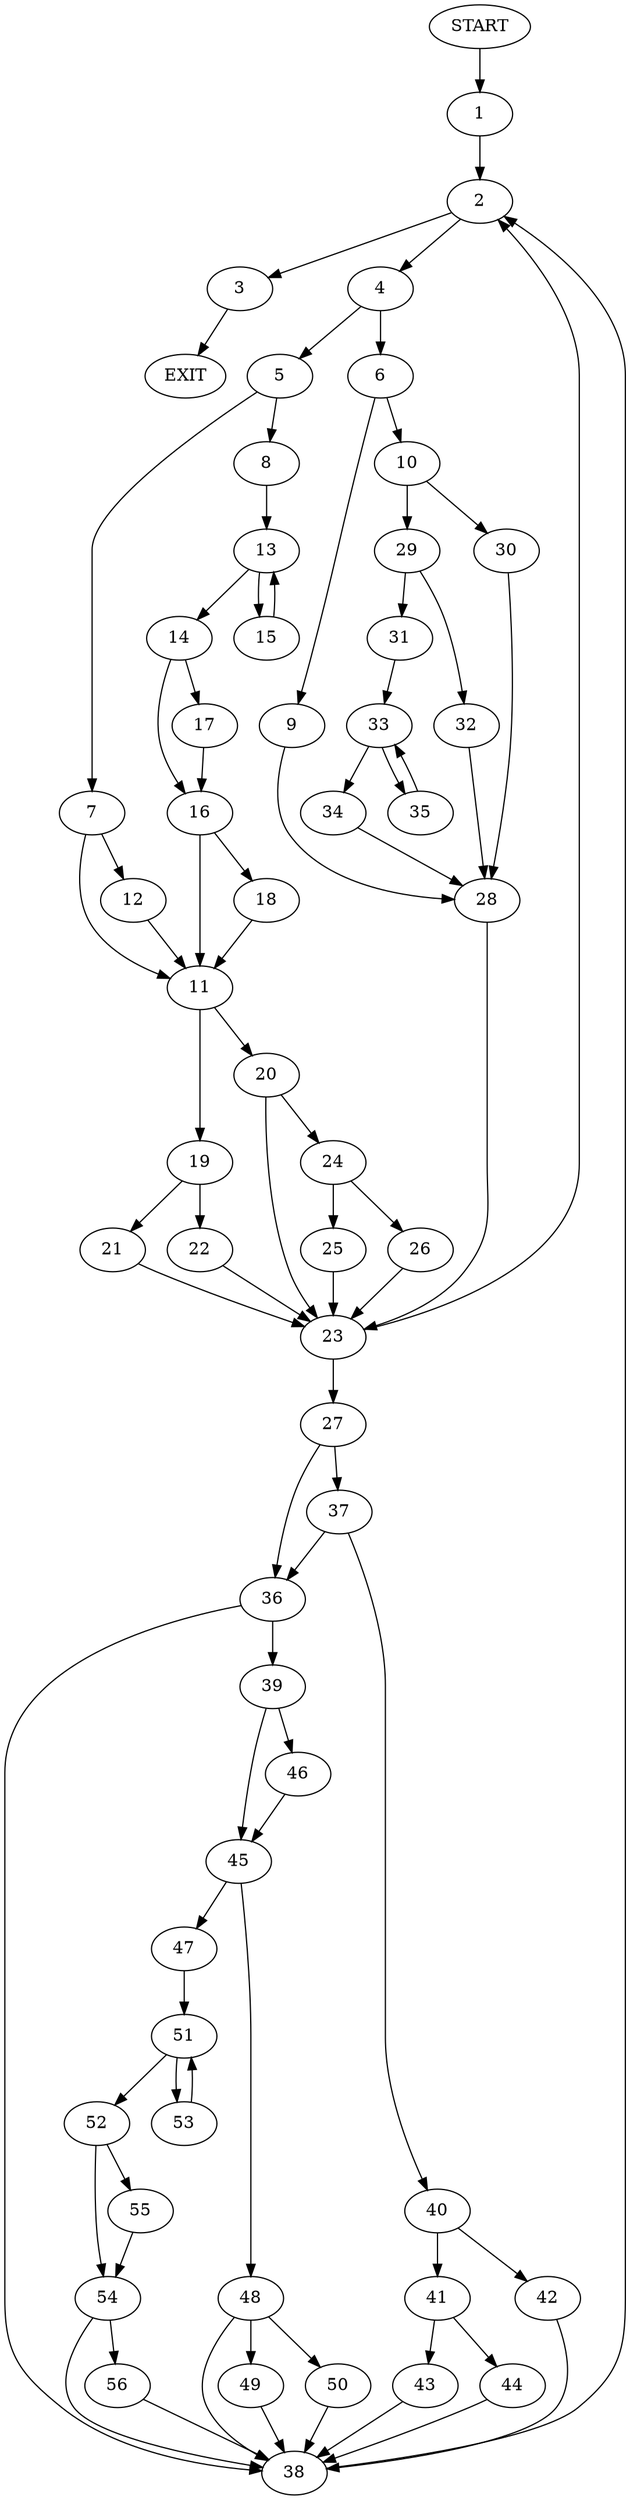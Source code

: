 digraph {
0 [label="START"]
57 [label="EXIT"]
0 -> 1
1 -> 2
2 -> 3
2 -> 4
4 -> 5
4 -> 6
3 -> 57
5 -> 7
5 -> 8
6 -> 9
6 -> 10
7 -> 11
7 -> 12
8 -> 13
13 -> 14
13 -> 15
14 -> 16
14 -> 17
15 -> 13
16 -> 11
16 -> 18
17 -> 16
11 -> 19
11 -> 20
18 -> 11
12 -> 11
19 -> 21
19 -> 22
20 -> 23
20 -> 24
24 -> 25
24 -> 26
23 -> 27
23 -> 2
25 -> 23
26 -> 23
22 -> 23
21 -> 23
9 -> 28
10 -> 29
10 -> 30
28 -> 23
29 -> 31
29 -> 32
30 -> 28
31 -> 33
32 -> 28
33 -> 34
33 -> 35
34 -> 28
35 -> 33
27 -> 36
27 -> 37
36 -> 38
36 -> 39
37 -> 36
37 -> 40
40 -> 41
40 -> 42
42 -> 38
41 -> 43
41 -> 44
44 -> 38
43 -> 38
38 -> 2
39 -> 45
39 -> 46
45 -> 47
45 -> 48
46 -> 45
48 -> 38
48 -> 49
48 -> 50
47 -> 51
51 -> 52
51 -> 53
53 -> 51
52 -> 54
52 -> 55
54 -> 38
54 -> 56
55 -> 54
56 -> 38
50 -> 38
49 -> 38
}
